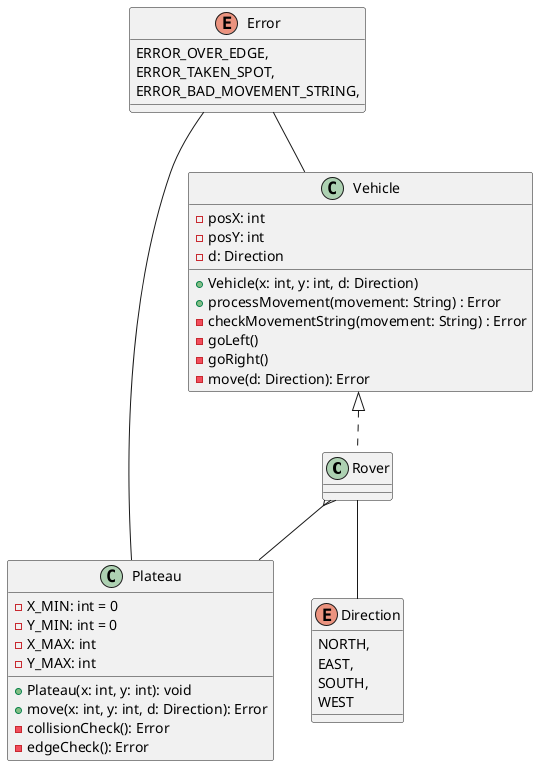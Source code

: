 @startuml
'https://plantuml.com/class-diagram

Rover }-- Plateau
Rover -- Direction

Error -- Plateau
Error -- Vehicle

class Plateau {
- X_MIN: int = 0
- Y_MIN: int = 0
- X_MAX: int
- Y_MAX: int

+ Plateau(x: int, y: int): void
+ move(x: int, y: int, d: Direction): Error
- collisionCheck(): Error
- edgeCheck(): Error
}

class Vehicle {
    - posX: int
    - posY: int
    - d: Direction

    + Vehicle(x: int, y: int, d: Direction)
    + processMovement(movement: String) : Error
    - checkMovementString(movement: String) : Error
    - goLeft()
    - goRight()
    - move(d: Direction): Error
}

class Rover implements Vehicle {
}


enum Error {
    ERROR_OVER_EDGE,
    ERROR_TAKEN_SPOT,
    ERROR_BAD_MOVEMENT_STRING,
}

enum Direction {
NORTH,
EAST,
SOUTH,
WEST
}

@enduml